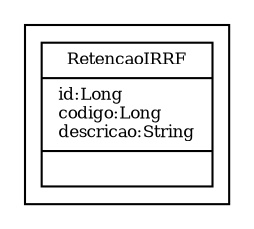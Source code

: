 digraph G{
fontname = "Times-Roman"
fontsize = 8

node [
        fontname = "Times-Roman"
        fontsize = 8
        shape = "record"
]

edge [
        fontname = "Times-Roman"
        fontsize = 8
]

subgraph clusterRETENCAO_IRRF
{
RetencaoIRRF [label = "{RetencaoIRRF|id:Long\lcodigo:Long\ldescricao:String\l|\l}"]
}
}
